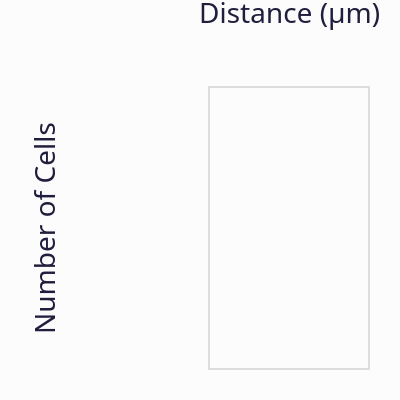 {
  "$schema": "https://vega.github.io/schema/vega-lite/v5.json",
  "width": "container",
  "height": "container",
  "background": "#fcfcfc",
  "config": {
    "font": "Metropolis",
    "padding": {
      "top": 0,
      "right": 16,
      "bottom": 16,
      "left": 16
    },
    "axis": {
      "labelFontSize": 12,
      "titleFontSize": 14,
      "titleFontWeight": 500,
      "labelFontWeight": 500,
      "titleLineHeight": 21,
      "labelLineHeight": 18,
      "titleColor": "#201E3D",
      "labelColor": "#4B4B5E",
      "ticks": false,
      "domain": false,
      "labelPadding": 8
    }
  },
  "data": {
    "name": "data",
    "values": []
  },
  "params": [
    {
      "name": "yAxisTickCount",
      "value": 5
    },
    {
      "name": "colors",
      "value": []
    }
  ],
  "transform": [
    {
      "calculate": "[datum.type, 'All Cells']",
      "as": "type"
    },
    {
      "flatten": ["type"]
    }
  ],
  "mark": {
    "type": "line",
    "interpolate": "step"
  },
  "encoding": {
    "x": {
      "field": "distance",
      "title": "Distance (µm)",
      "bandPosition": 0,
      "bin": {
        "step": 5
      },
      "scale": {
        "domainMin": -5
      },
      "axis": {
        "orient": "top",
        "minExtent": 25,
        "labelFlush": false,
        "grid": true,
        "labelAngle": 0,
        "labelOverlap": true,
        "labelSeparation": 4
      }
    },
    "y": {
      "aggregate": "count",
      "title": "Number of Cells",
      "axis": {
        "minExtent": 70,
        "tickCount": {
          "expr": "yAxisTickCount"
        }
      }
    },
    "color": {
      "field": "type",
      "legend": null,
      "scale": {
        "range": [
          {
            "expr": "'Replaced/repeated in javascript' && colors[0] || '#000'"
          }
        ]
      }
    },
    "tooltip": {
      "field": "type",
      "type": "nominal"
    }
  }
}
